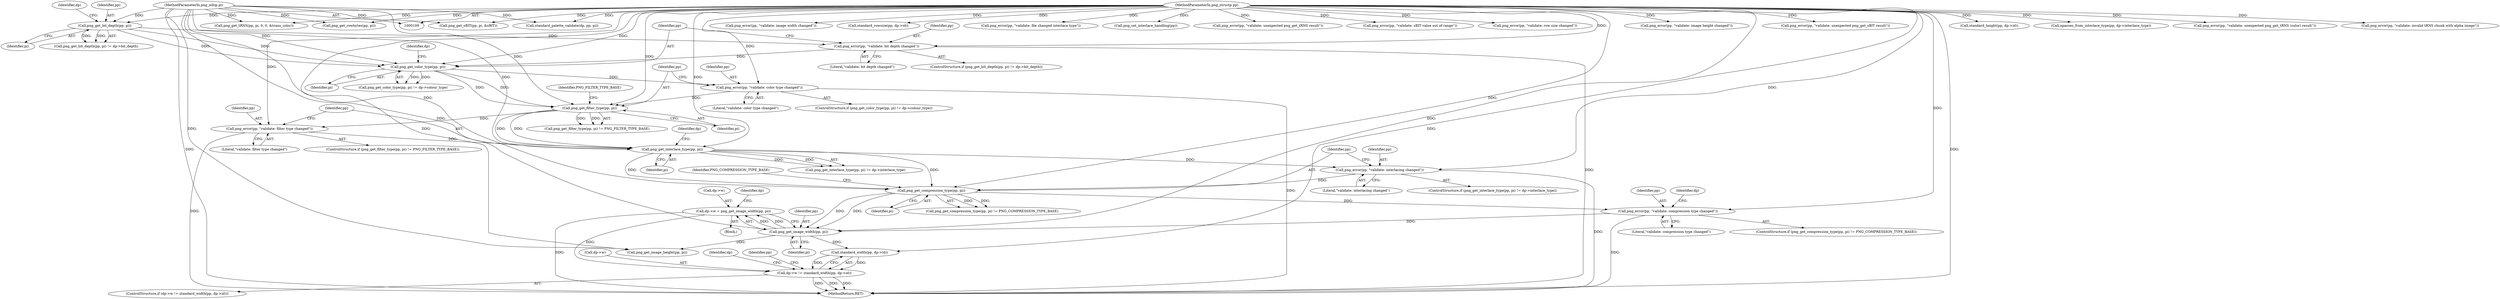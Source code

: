 digraph "0_Android_9d4853418ab2f754c2b63e091c29c5529b8b86ca_132@pointer" {
"1000165" [label="(Call,dp->w = png_get_image_width(pp, pi))"];
"1000169" [label="(Call,png_get_image_width(pp, pi))"];
"1000158" [label="(Call,png_get_compression_type(pp, pi))"];
"1000147" [label="(Call,png_get_interlace_type(pp, pi))"];
"1000138" [label="(Call,png_get_filter_type(pp, pi))"];
"1000133" [label="(Call,png_error(pp, \"validate: color type changed\"))"];
"1000127" [label="(Call,png_get_color_type(pp, pi))"];
"1000116" [label="(Call,png_get_bit_depth(pp, pi))"];
"1000111" [label="(MethodParameterIn,png_structp pp)"];
"1000112" [label="(MethodParameterIn,png_infop pi)"];
"1000122" [label="(Call,png_error(pp, \"validate: bit depth changed\"))"];
"1000142" [label="(Call,png_error(pp, \"validate: filter type changed\"))"];
"1000153" [label="(Call,png_error(pp, \"validate: interlacing changed\"))"];
"1000162" [label="(Call,png_error(pp, \"validate: compression type changed\"))"];
"1000173" [label="(Call,dp->w != standard_width(pp, dp->id))"];
"1000519" [label="(Call,png_set_interlace_handling(pp))"];
"1000160" [label="(Identifier,pi)"];
"1000138" [label="(Call,png_get_filter_type(pp, pi))"];
"1000492" [label="(Call,png_error(pp, \"validate: unexpected png_get_tRNS result\"))"];
"1000153" [label="(Call,png_error(pp, \"validate: interlacing changed\"))"];
"1000381" [label="(Call,png_error(pp, \"validate: sBIT value out of range\"))"];
"1000126" [label="(Call,png_get_color_type(pp, pi) != dp->colour_type)"];
"1000157" [label="(Call,png_get_compression_type(pp, pi) != PNG_COMPRESSION_TYPE_BASE)"];
"1000151" [label="(Identifier,dp)"];
"1000187" [label="(Identifier,dp)"];
"1000124" [label="(Literal,\"validate: bit depth changed\")"];
"1000394" [label="(Call,png_error(pp, \"validate: row size changed\"))"];
"1000147" [label="(Call,png_get_interlace_type(pp, pi))"];
"1000148" [label="(Identifier,pp)"];
"1000172" [label="(ControlStructure,if (dp->w != standard_width(pp, dp->id)))"];
"1000158" [label="(Call,png_get_compression_type(pp, pi))"];
"1000183" [label="(Identifier,pp)"];
"1000163" [label="(Identifier,pp)"];
"1000114" [label="(ControlStructure,if (png_get_bit_depth(pp, pi) != dp->bit_depth))"];
"1000113" [label="(Block,)"];
"1000145" [label="(ControlStructure,if (png_get_interlace_type(pp, pi) != dp->interlace_type))"];
"1000112" [label="(MethodParameterIn,png_infop pi)"];
"1000177" [label="(Call,standard_width(pp, dp->id))"];
"1000146" [label="(Call,png_get_interlace_type(pp, pi) != dp->interlace_type)"];
"1000115" [label="(Call,png_get_bit_depth(pp, pi) != dp->bit_depth)"];
"1000140" [label="(Identifier,pi)"];
"1000164" [label="(Literal,\"validate: compression type changed\")"];
"1000162" [label="(Call,png_error(pp, \"validate: compression type changed\"))"];
"1000171" [label="(Identifier,pi)"];
"1000202" [label="(Call,png_error(pp, \"validate: image height changed\"))"];
"1000169" [label="(Call,png_get_image_width(pp, pi))"];
"1000116" [label="(Call,png_get_bit_depth(pp, pi))"];
"1000175" [label="(Identifier,dp)"];
"1000129" [label="(Identifier,pi)"];
"1000131" [label="(Identifier,dp)"];
"1000122" [label="(Call,png_error(pp, \"validate: bit depth changed\"))"];
"1000161" [label="(Identifier,PNG_COMPRESSION_TYPE_BASE)"];
"1000137" [label="(Call,png_get_filter_type(pp, pi) != PNG_FILTER_TYPE_BASE)"];
"1000135" [label="(Literal,\"validate: color type changed\")"];
"1000118" [label="(Identifier,pi)"];
"1000524" [label="(MethodReturn,RET)"];
"1000386" [label="(Call,png_get_rowbytes(pp, pi))"];
"1000111" [label="(MethodParameterIn,png_structp pp)"];
"1000156" [label="(ControlStructure,if (png_get_compression_type(pp, pi) != PNG_COMPRESSION_TYPE_BASE))"];
"1000397" [label="(Call,standard_palette_validate(dp, pp, pi))"];
"1000212" [label="(Call,png_get_sBIT(pp, pi, &sBIT))"];
"1000174" [label="(Call,dp->w)"];
"1000133" [label="(Call,png_error(pp, \"validate: color type changed\"))"];
"1000227" [label="(Call,png_error(pp, \"validate: unexpected png_get_sBIT result\"))"];
"1000136" [label="(ControlStructure,if (png_get_filter_type(pp, pi) != PNG_FILTER_TYPE_BASE))"];
"1000197" [label="(Call,standard_height(pp, dp->id))"];
"1000504" [label="(Call,npasses_from_interlace_type(pp, dp->interlace_type))"];
"1000149" [label="(Identifier,pi)"];
"1000144" [label="(Literal,\"validate: filter type changed\")"];
"1000120" [label="(Identifier,dp)"];
"1000159" [label="(Identifier,pp)"];
"1000142" [label="(Call,png_error(pp, \"validate: filter type changed\"))"];
"1000139" [label="(Identifier,pp)"];
"1000117" [label="(Identifier,pp)"];
"1000421" [label="(Call,png_error(pp, \"validate: unexpected png_get_tRNS (color) result\"))"];
"1000127" [label="(Call,png_get_color_type(pp, pi))"];
"1000497" [label="(Call,png_error(pp, \"validate: invalid tRNS chunk with alpha image\"))"];
"1000155" [label="(Literal,\"validate: interlacing changed\")"];
"1000408" [label="(Call,png_get_tRNS(pp, pi, 0, 0, &trans_color))"];
"1000182" [label="(Call,png_error(pp, \"validate: image width changed\"))"];
"1000123" [label="(Identifier,pp)"];
"1000166" [label="(Call,dp->w)"];
"1000141" [label="(Identifier,PNG_FILTER_TYPE_BASE)"];
"1000154" [label="(Identifier,pp)"];
"1000167" [label="(Identifier,dp)"];
"1000165" [label="(Call,dp->w = png_get_image_width(pp, pi))"];
"1000189" [label="(Call,png_get_image_height(pp, pi))"];
"1000125" [label="(ControlStructure,if (png_get_color_type(pp, pi) != dp->colour_type))"];
"1000143" [label="(Identifier,pp)"];
"1000173" [label="(Call,dp->w != standard_width(pp, dp->id))"];
"1000170" [label="(Identifier,pp)"];
"1000389" [label="(Call,standard_rowsize(pp, dp->id))"];
"1000128" [label="(Identifier,pp)"];
"1000521" [label="(Call,png_error(pp, \"validate: file changed interlace type\"))"];
"1000134" [label="(Identifier,pp)"];
"1000165" -> "1000113"  [label="AST: "];
"1000165" -> "1000169"  [label="CFG: "];
"1000166" -> "1000165"  [label="AST: "];
"1000169" -> "1000165"  [label="AST: "];
"1000175" -> "1000165"  [label="CFG: "];
"1000165" -> "1000524"  [label="DDG: "];
"1000169" -> "1000165"  [label="DDG: "];
"1000169" -> "1000165"  [label="DDG: "];
"1000165" -> "1000173"  [label="DDG: "];
"1000169" -> "1000171"  [label="CFG: "];
"1000170" -> "1000169"  [label="AST: "];
"1000171" -> "1000169"  [label="AST: "];
"1000158" -> "1000169"  [label="DDG: "];
"1000158" -> "1000169"  [label="DDG: "];
"1000162" -> "1000169"  [label="DDG: "];
"1000111" -> "1000169"  [label="DDG: "];
"1000112" -> "1000169"  [label="DDG: "];
"1000169" -> "1000177"  [label="DDG: "];
"1000169" -> "1000189"  [label="DDG: "];
"1000158" -> "1000157"  [label="AST: "];
"1000158" -> "1000160"  [label="CFG: "];
"1000159" -> "1000158"  [label="AST: "];
"1000160" -> "1000158"  [label="AST: "];
"1000161" -> "1000158"  [label="CFG: "];
"1000158" -> "1000157"  [label="DDG: "];
"1000158" -> "1000157"  [label="DDG: "];
"1000147" -> "1000158"  [label="DDG: "];
"1000147" -> "1000158"  [label="DDG: "];
"1000153" -> "1000158"  [label="DDG: "];
"1000111" -> "1000158"  [label="DDG: "];
"1000112" -> "1000158"  [label="DDG: "];
"1000158" -> "1000162"  [label="DDG: "];
"1000147" -> "1000146"  [label="AST: "];
"1000147" -> "1000149"  [label="CFG: "];
"1000148" -> "1000147"  [label="AST: "];
"1000149" -> "1000147"  [label="AST: "];
"1000151" -> "1000147"  [label="CFG: "];
"1000147" -> "1000146"  [label="DDG: "];
"1000147" -> "1000146"  [label="DDG: "];
"1000138" -> "1000147"  [label="DDG: "];
"1000138" -> "1000147"  [label="DDG: "];
"1000142" -> "1000147"  [label="DDG: "];
"1000111" -> "1000147"  [label="DDG: "];
"1000112" -> "1000147"  [label="DDG: "];
"1000147" -> "1000153"  [label="DDG: "];
"1000138" -> "1000137"  [label="AST: "];
"1000138" -> "1000140"  [label="CFG: "];
"1000139" -> "1000138"  [label="AST: "];
"1000140" -> "1000138"  [label="AST: "];
"1000141" -> "1000138"  [label="CFG: "];
"1000138" -> "1000137"  [label="DDG: "];
"1000138" -> "1000137"  [label="DDG: "];
"1000133" -> "1000138"  [label="DDG: "];
"1000127" -> "1000138"  [label="DDG: "];
"1000127" -> "1000138"  [label="DDG: "];
"1000111" -> "1000138"  [label="DDG: "];
"1000112" -> "1000138"  [label="DDG: "];
"1000138" -> "1000142"  [label="DDG: "];
"1000133" -> "1000125"  [label="AST: "];
"1000133" -> "1000135"  [label="CFG: "];
"1000134" -> "1000133"  [label="AST: "];
"1000135" -> "1000133"  [label="AST: "];
"1000139" -> "1000133"  [label="CFG: "];
"1000133" -> "1000524"  [label="DDG: "];
"1000127" -> "1000133"  [label="DDG: "];
"1000111" -> "1000133"  [label="DDG: "];
"1000127" -> "1000126"  [label="AST: "];
"1000127" -> "1000129"  [label="CFG: "];
"1000128" -> "1000127"  [label="AST: "];
"1000129" -> "1000127"  [label="AST: "];
"1000131" -> "1000127"  [label="CFG: "];
"1000127" -> "1000126"  [label="DDG: "];
"1000127" -> "1000126"  [label="DDG: "];
"1000116" -> "1000127"  [label="DDG: "];
"1000116" -> "1000127"  [label="DDG: "];
"1000122" -> "1000127"  [label="DDG: "];
"1000111" -> "1000127"  [label="DDG: "];
"1000112" -> "1000127"  [label="DDG: "];
"1000116" -> "1000115"  [label="AST: "];
"1000116" -> "1000118"  [label="CFG: "];
"1000117" -> "1000116"  [label="AST: "];
"1000118" -> "1000116"  [label="AST: "];
"1000120" -> "1000116"  [label="CFG: "];
"1000116" -> "1000115"  [label="DDG: "];
"1000116" -> "1000115"  [label="DDG: "];
"1000111" -> "1000116"  [label="DDG: "];
"1000112" -> "1000116"  [label="DDG: "];
"1000116" -> "1000122"  [label="DDG: "];
"1000111" -> "1000109"  [label="AST: "];
"1000111" -> "1000524"  [label="DDG: "];
"1000111" -> "1000122"  [label="DDG: "];
"1000111" -> "1000142"  [label="DDG: "];
"1000111" -> "1000153"  [label="DDG: "];
"1000111" -> "1000162"  [label="DDG: "];
"1000111" -> "1000177"  [label="DDG: "];
"1000111" -> "1000182"  [label="DDG: "];
"1000111" -> "1000189"  [label="DDG: "];
"1000111" -> "1000197"  [label="DDG: "];
"1000111" -> "1000202"  [label="DDG: "];
"1000111" -> "1000212"  [label="DDG: "];
"1000111" -> "1000227"  [label="DDG: "];
"1000111" -> "1000381"  [label="DDG: "];
"1000111" -> "1000386"  [label="DDG: "];
"1000111" -> "1000389"  [label="DDG: "];
"1000111" -> "1000394"  [label="DDG: "];
"1000111" -> "1000397"  [label="DDG: "];
"1000111" -> "1000408"  [label="DDG: "];
"1000111" -> "1000421"  [label="DDG: "];
"1000111" -> "1000492"  [label="DDG: "];
"1000111" -> "1000497"  [label="DDG: "];
"1000111" -> "1000504"  [label="DDG: "];
"1000111" -> "1000519"  [label="DDG: "];
"1000111" -> "1000521"  [label="DDG: "];
"1000112" -> "1000109"  [label="AST: "];
"1000112" -> "1000524"  [label="DDG: "];
"1000112" -> "1000189"  [label="DDG: "];
"1000112" -> "1000212"  [label="DDG: "];
"1000112" -> "1000386"  [label="DDG: "];
"1000112" -> "1000397"  [label="DDG: "];
"1000112" -> "1000408"  [label="DDG: "];
"1000122" -> "1000114"  [label="AST: "];
"1000122" -> "1000124"  [label="CFG: "];
"1000123" -> "1000122"  [label="AST: "];
"1000124" -> "1000122"  [label="AST: "];
"1000128" -> "1000122"  [label="CFG: "];
"1000122" -> "1000524"  [label="DDG: "];
"1000142" -> "1000136"  [label="AST: "];
"1000142" -> "1000144"  [label="CFG: "];
"1000143" -> "1000142"  [label="AST: "];
"1000144" -> "1000142"  [label="AST: "];
"1000148" -> "1000142"  [label="CFG: "];
"1000142" -> "1000524"  [label="DDG: "];
"1000153" -> "1000145"  [label="AST: "];
"1000153" -> "1000155"  [label="CFG: "];
"1000154" -> "1000153"  [label="AST: "];
"1000155" -> "1000153"  [label="AST: "];
"1000159" -> "1000153"  [label="CFG: "];
"1000153" -> "1000524"  [label="DDG: "];
"1000162" -> "1000156"  [label="AST: "];
"1000162" -> "1000164"  [label="CFG: "];
"1000163" -> "1000162"  [label="AST: "];
"1000164" -> "1000162"  [label="AST: "];
"1000167" -> "1000162"  [label="CFG: "];
"1000162" -> "1000524"  [label="DDG: "];
"1000173" -> "1000172"  [label="AST: "];
"1000173" -> "1000177"  [label="CFG: "];
"1000174" -> "1000173"  [label="AST: "];
"1000177" -> "1000173"  [label="AST: "];
"1000183" -> "1000173"  [label="CFG: "];
"1000187" -> "1000173"  [label="CFG: "];
"1000173" -> "1000524"  [label="DDG: "];
"1000173" -> "1000524"  [label="DDG: "];
"1000173" -> "1000524"  [label="DDG: "];
"1000177" -> "1000173"  [label="DDG: "];
"1000177" -> "1000173"  [label="DDG: "];
}

